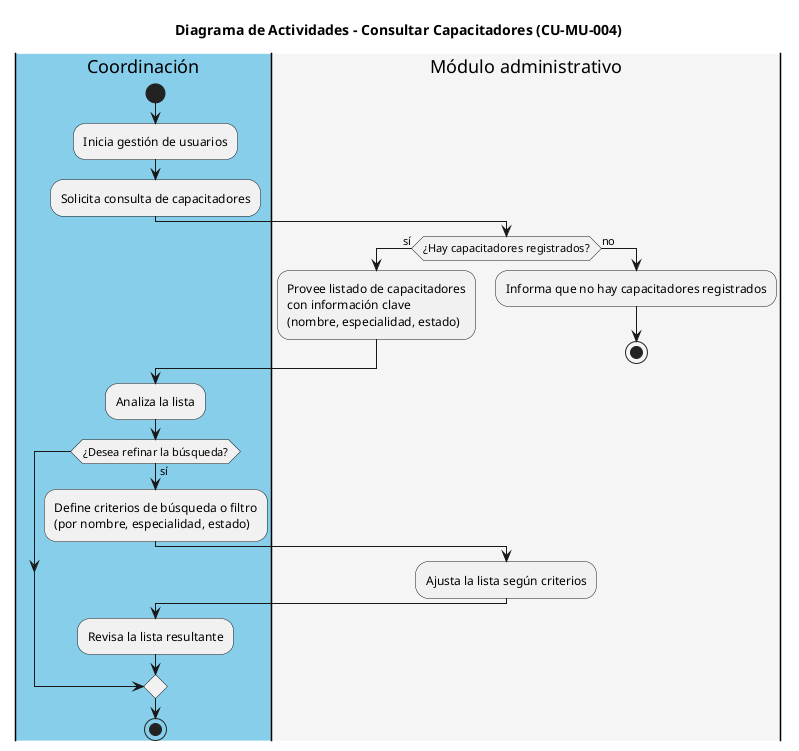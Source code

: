 @startuml CU-MU-004_Consultar_Capacitadores
title Diagrama de Actividades - Consultar Capacitadores (CU-MU-004)

|#skyblue|Coordinación|
start
:Inicia gestión de usuarios;
:Solicita consulta de capacitadores;

|#whitesmoke|Módulo administrativo|
if (¿Hay capacitadores registrados?) then (sí)
  :Provee listado de capacitadores
  con información clave
  (nombre, especialidad, estado);
else (no)
  :Informa que no hay capacitadores registrados;
  stop
endif

|#skyblue|Coordinación|
:Analiza la lista;
if (¿Desea refinar la búsqueda?) then (sí)
  :Define criterios de búsqueda o filtro
  (por nombre, especialidad, estado);
  |#whitesmoke|Módulo administrativo|
  :Ajusta la lista según criterios;
  |#skyblue|Coordinación|
  :Revisa la lista resultante;
endif
stop
@enduml